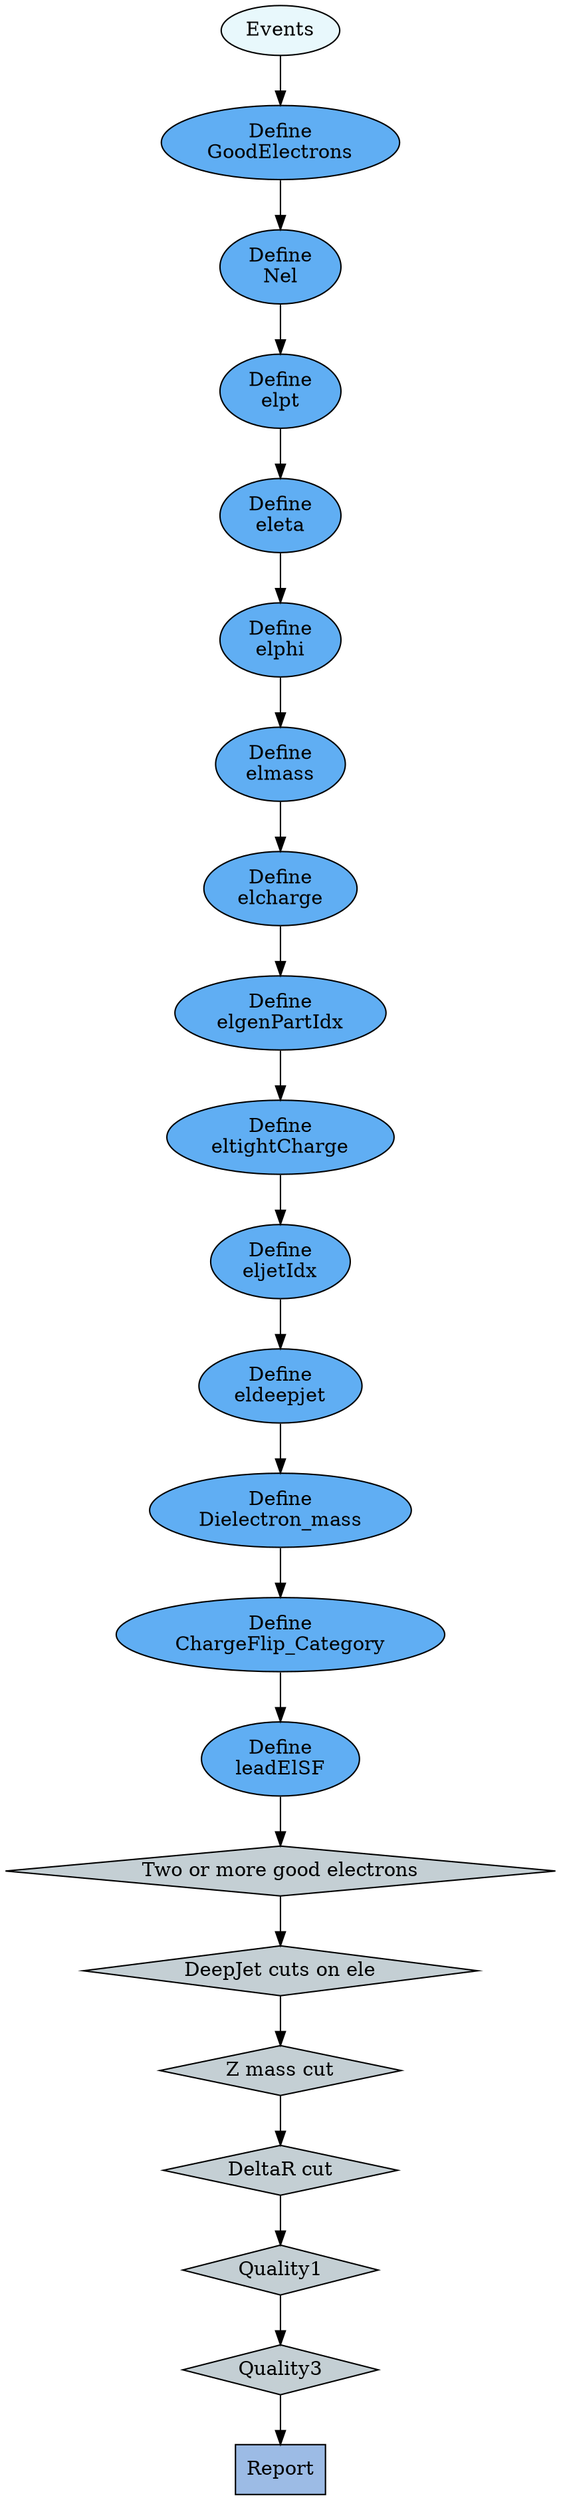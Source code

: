 digraph {
	22 [label="Report", style="filled", fillcolor="#9cbbe5", shape="box"];
	21 [label="Quality3", style="filled", fillcolor="#c4cfd4", shape="diamond"];
	20 [label="Quality1", style="filled", fillcolor="#c4cfd4", shape="diamond"];
	19 [label="DeltaR cut", style="filled", fillcolor="#c4cfd4", shape="diamond"];
	18 [label="Z mass cut", style="filled", fillcolor="#c4cfd4", shape="diamond"];
	17 [label="DeepJet cuts on ele", style="filled", fillcolor="#c4cfd4", shape="diamond"];
	2 [label="Two or more good electrons", style="filled", fillcolor="#c4cfd4", shape="diamond"];
	3 [label="Define
leadElSF", style="filled", fillcolor="#60aef3", shape="oval"];
	4 [label="Define
ChargeFlip_Category", style="filled", fillcolor="#60aef3", shape="oval"];
	5 [label="Define
Dielectron_mass", style="filled", fillcolor="#60aef3", shape="oval"];
	6 [label="Define
eldeepjet", style="filled", fillcolor="#60aef3", shape="oval"];
	7 [label="Define
eljetIdx", style="filled", fillcolor="#60aef3", shape="oval"];
	8 [label="Define
eltightCharge", style="filled", fillcolor="#60aef3", shape="oval"];
	9 [label="Define
elgenPartIdx", style="filled", fillcolor="#60aef3", shape="oval"];
	10 [label="Define
elcharge", style="filled", fillcolor="#60aef3", shape="oval"];
	11 [label="Define
elmass", style="filled", fillcolor="#60aef3", shape="oval"];
	12 [label="Define
elphi", style="filled", fillcolor="#60aef3", shape="oval"];
	13 [label="Define
eleta", style="filled", fillcolor="#60aef3", shape="oval"];
	14 [label="Define
elpt", style="filled", fillcolor="#60aef3", shape="oval"];
	15 [label="Define
Nel", style="filled", fillcolor="#60aef3", shape="oval"];
	16 [label="Define
GoodElectrons", style="filled", fillcolor="#60aef3", shape="oval"];
	0 [label="Events", style="filled", fillcolor="#e8f8fc", shape="oval"];
	21 -> 22;
	20 -> 21;
	19 -> 20;
	18 -> 19;
	17 -> 18;
	2 -> 17;
	3 -> 2;
	4 -> 3;
	5 -> 4;
	6 -> 5;
	7 -> 6;
	8 -> 7;
	9 -> 8;
	10 -> 9;
	11 -> 10;
	12 -> 11;
	13 -> 12;
	14 -> 13;
	15 -> 14;
	16 -> 15;
	0 -> 16;
}